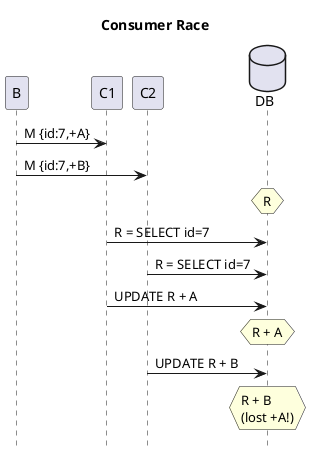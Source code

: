 @startuml
title Consumer Race
hide footbox
database DB order 9

B->C1: M {id:7,+A}
B->C2: M {id:7,+B}
hnote over DB: R
C1->DB: R = SELECT id=7
C2->DB: R = SELECT id=7
C1->DB: UPDATE R + A
hnote over DB: R + A
C2->DB: UPDATE R + B
hnote over DB: R + B\n(lost +A!)
@enduml
